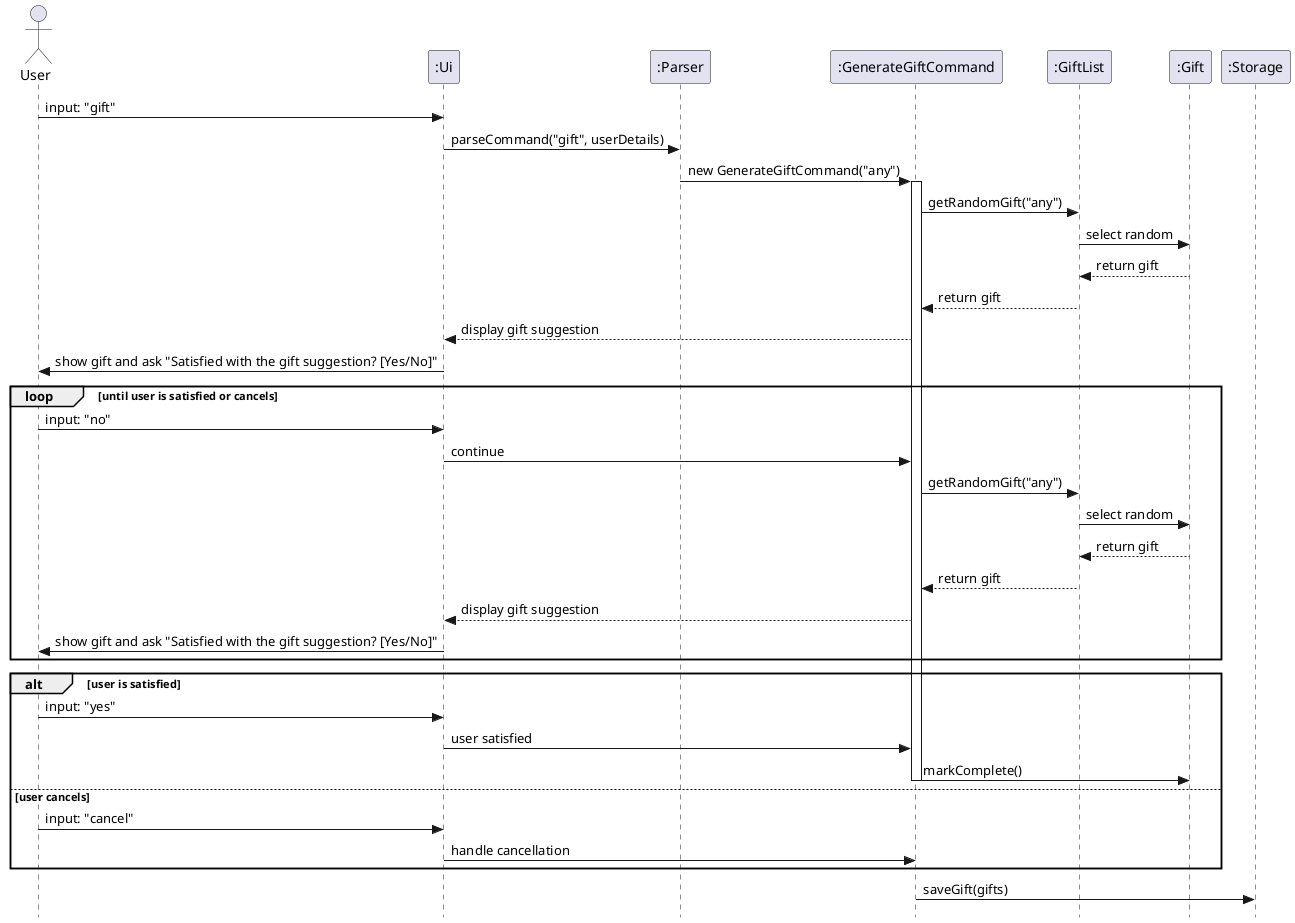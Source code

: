@startuml
skinparam style strictuml

actor User
participant ":Ui" as UI
participant ":Parser" as Parser
participant ":GenerateGiftCommand" as GGC
participant ":GiftList" as GL
participant ":Gift" as G
participant ":Storage" as Storage

User -> UI : input: "gift"
UI -> Parser : parseCommand("gift", userDetails)
Parser -> GGC : new GenerateGiftCommand("any")
activate GGC

GGC -> GL : getRandomGift("any")
GL -> G : select random
G --> GL : return gift
GL --> GGC : return gift
GGC --> UI : display gift suggestion
UI -> User : show gift and ask "Satisfied with the gift suggestion? [Yes/No]"

loop until user is satisfied or cancels
    User -> UI : input: "no"
    UI -> GGC : continue
    GGC -> GL : getRandomGift("any")
    GL -> G : select random
    G --> GL : return gift
    GL --> GGC : return gift
    GGC --> UI : display gift suggestion
    UI -> User : show gift and ask "Satisfied with the gift suggestion? [Yes/No]"
end

alt user is satisfied
    User -> UI : input: "yes"
    UI -> GGC : user satisfied
    GGC -> G : markComplete()
    deactivate GGC
else user cancels
    User -> UI : input: "cancel"
    UI -> GGC : handle cancellation
    deactivate GGC
end

GGC -> Storage : saveGift(gifts)

@enduml